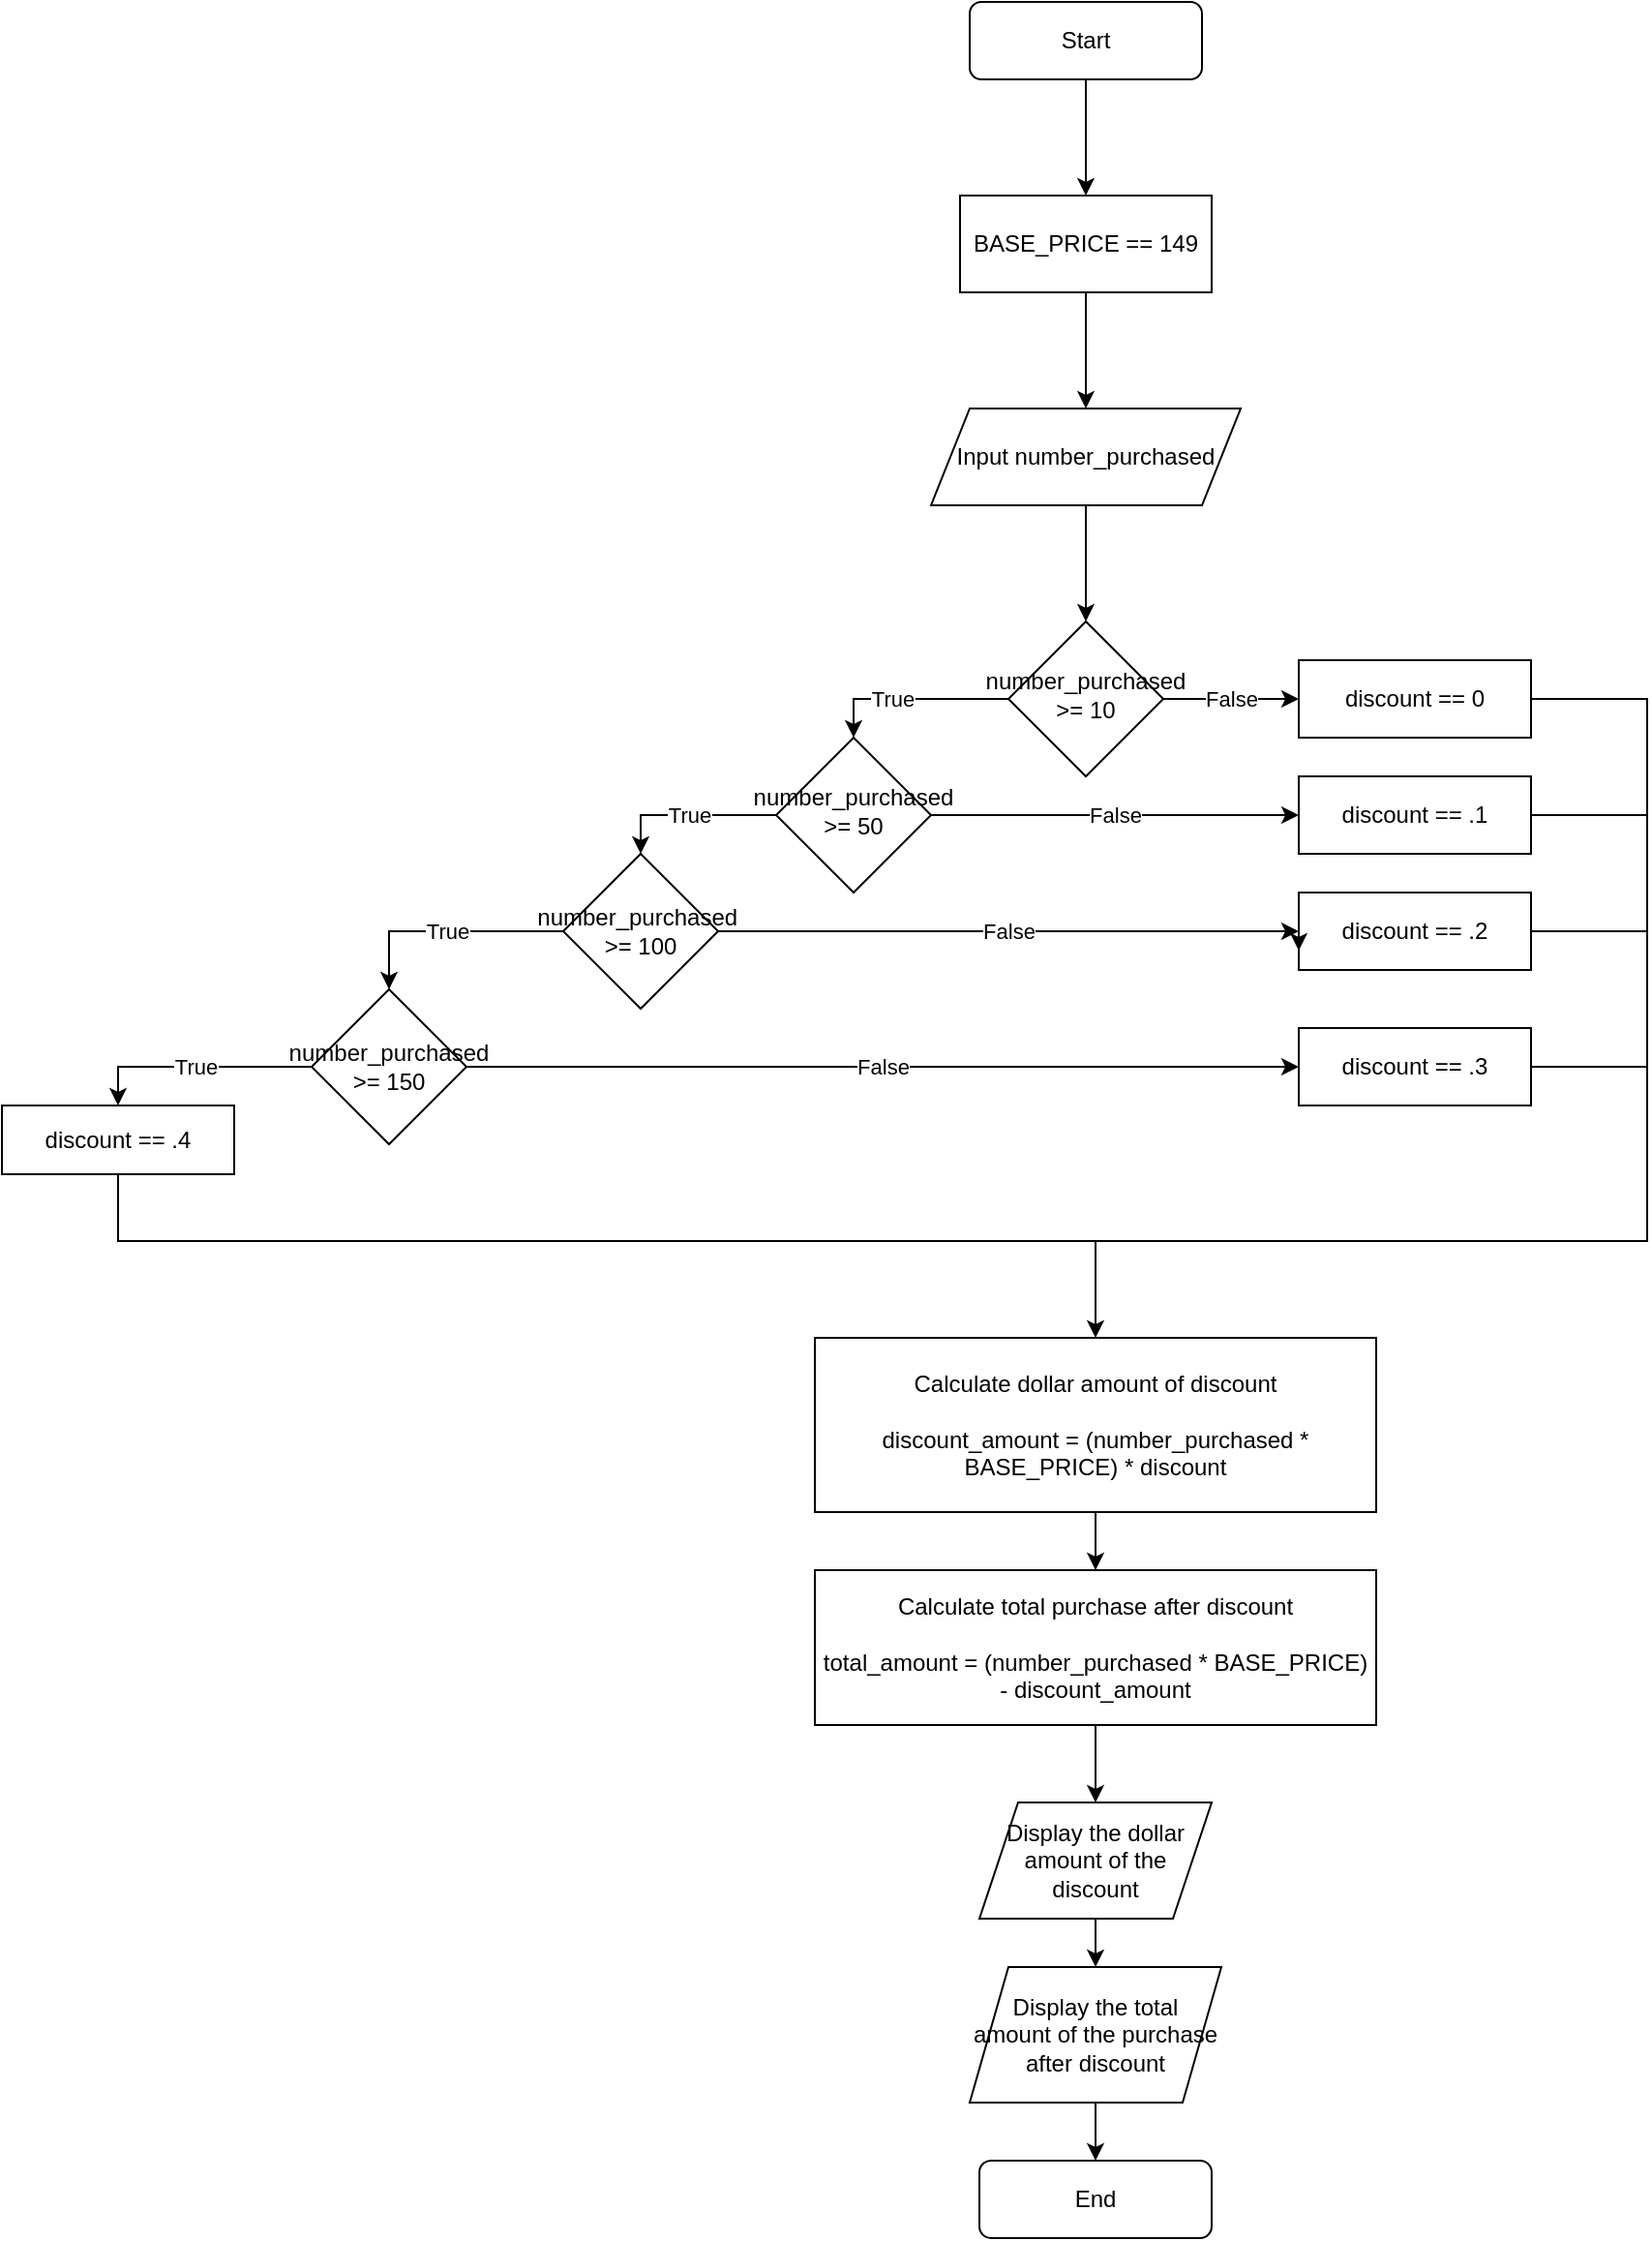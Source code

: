 <mxfile version="22.0.4" type="github">
  <diagram id="C5RBs43oDa-KdzZeNtuy" name="Page-1">
    <mxGraphModel dx="2092" dy="1109" grid="1" gridSize="10" guides="1" tooltips="1" connect="1" arrows="1" fold="1" page="1" pageScale="1" pageWidth="827" pageHeight="1169" math="0" shadow="0">
      <root>
        <mxCell id="WIyWlLk6GJQsqaUBKTNV-0" />
        <mxCell id="WIyWlLk6GJQsqaUBKTNV-1" parent="WIyWlLk6GJQsqaUBKTNV-0" />
        <mxCell id="Gu5U-ljITWQeZd8yUGla-80" value="" style="group" vertex="1" connectable="0" parent="WIyWlLk6GJQsqaUBKTNV-1">
          <mxGeometry x="-450" width="850" height="1155" as="geometry" />
        </mxCell>
        <mxCell id="WIyWlLk6GJQsqaUBKTNV-3" value="Input number_purchased" style="rounded=0;html=1;fontSize=12;glass=0;strokeWidth=1;shadow=0;verticalAlign=middle;whiteSpace=wrap;shape=parallelogram;perimeter=parallelogramPerimeter;fixedSize=1;" parent="Gu5U-ljITWQeZd8yUGla-80" vertex="1">
          <mxGeometry x="480" y="210" width="160" height="50" as="geometry" />
        </mxCell>
        <mxCell id="WIyWlLk6GJQsqaUBKTNV-6" value="number_purchased &amp;gt;= 10" style="rhombus;html=1;shadow=0;fontFamily=Helvetica;fontSize=12;align=center;strokeWidth=1;spacing=6;spacingTop=-4;verticalAlign=middle;whiteSpace=wrap;" parent="Gu5U-ljITWQeZd8yUGla-80" vertex="1">
          <mxGeometry x="520" y="320" width="80" height="80" as="geometry" />
        </mxCell>
        <mxCell id="Gu5U-ljITWQeZd8yUGla-71" style="edgeStyle=orthogonalEdgeStyle;rounded=0;orthogonalLoop=1;jettySize=auto;html=1;entryX=0.5;entryY=0;entryDx=0;entryDy=0;" edge="1" parent="Gu5U-ljITWQeZd8yUGla-80" source="WIyWlLk6GJQsqaUBKTNV-3" target="WIyWlLk6GJQsqaUBKTNV-6">
          <mxGeometry relative="1" as="geometry" />
        </mxCell>
        <mxCell id="WIyWlLk6GJQsqaUBKTNV-7" value="discount == 0" style="rounded=0;html=1;fontSize=12;glass=0;strokeWidth=1;shadow=0;verticalAlign=middle;whiteSpace=wrap;" parent="Gu5U-ljITWQeZd8yUGla-80" vertex="1">
          <mxGeometry x="670" y="340" width="120" height="40" as="geometry" />
        </mxCell>
        <mxCell id="Gu5U-ljITWQeZd8yUGla-14" value="False" style="edgeStyle=orthogonalEdgeStyle;rounded=0;orthogonalLoop=1;jettySize=auto;html=1;verticalAlign=middle;" edge="1" parent="Gu5U-ljITWQeZd8yUGla-80" source="WIyWlLk6GJQsqaUBKTNV-6" target="WIyWlLk6GJQsqaUBKTNV-7">
          <mxGeometry relative="1" as="geometry" />
        </mxCell>
        <mxCell id="WIyWlLk6GJQsqaUBKTNV-10" value="number_purchased &amp;gt;= 50" style="rhombus;html=1;shadow=0;fontFamily=Helvetica;fontSize=12;align=center;strokeWidth=1;spacing=6;spacingTop=-4;verticalAlign=middle;whiteSpace=wrap;" parent="Gu5U-ljITWQeZd8yUGla-80" vertex="1">
          <mxGeometry x="400" y="380" width="80" height="80" as="geometry" />
        </mxCell>
        <mxCell id="Gu5U-ljITWQeZd8yUGla-15" value="True" style="edgeStyle=orthogonalEdgeStyle;rounded=0;orthogonalLoop=1;jettySize=auto;html=1;verticalAlign=middle;entryX=0.5;entryY=0;entryDx=0;entryDy=0;" edge="1" parent="Gu5U-ljITWQeZd8yUGla-80" source="WIyWlLk6GJQsqaUBKTNV-6" target="WIyWlLk6GJQsqaUBKTNV-10">
          <mxGeometry x="0.2" relative="1" as="geometry">
            <Array as="points">
              <mxPoint x="440" y="360" />
            </Array>
            <mxPoint as="offset" />
          </mxGeometry>
        </mxCell>
        <mxCell id="WIyWlLk6GJQsqaUBKTNV-12" value="discount == .1" style="rounded=0;html=1;fontSize=12;glass=0;strokeWidth=1;shadow=0;verticalAlign=middle;whiteSpace=wrap;" parent="Gu5U-ljITWQeZd8yUGla-80" vertex="1">
          <mxGeometry x="670" y="400" width="120" height="40" as="geometry" />
        </mxCell>
        <mxCell id="Gu5U-ljITWQeZd8yUGla-13" value="False" style="edgeStyle=orthogonalEdgeStyle;rounded=0;orthogonalLoop=1;jettySize=auto;html=1;verticalAlign=middle;" edge="1" parent="Gu5U-ljITWQeZd8yUGla-80" source="WIyWlLk6GJQsqaUBKTNV-10" target="WIyWlLk6GJQsqaUBKTNV-12">
          <mxGeometry relative="1" as="geometry" />
        </mxCell>
        <mxCell id="Gu5U-ljITWQeZd8yUGla-38" value="False" style="edgeStyle=orthogonalEdgeStyle;rounded=0;orthogonalLoop=1;jettySize=auto;html=1;" edge="1" parent="Gu5U-ljITWQeZd8yUGla-80" source="Gu5U-ljITWQeZd8yUGla-0">
          <mxGeometry x="-0.002" relative="1" as="geometry">
            <mxPoint x="670" y="480" as="targetPoint" />
            <mxPoint as="offset" />
          </mxGeometry>
        </mxCell>
        <mxCell id="Gu5U-ljITWQeZd8yUGla-0" value="number_purchased&amp;nbsp; &amp;gt;= 100" style="rhombus;html=1;verticalAlign=middle;whiteSpace=wrap;" vertex="1" parent="Gu5U-ljITWQeZd8yUGla-80">
          <mxGeometry x="290" y="440" width="80" height="80" as="geometry" />
        </mxCell>
        <mxCell id="Gu5U-ljITWQeZd8yUGla-35" value="True" style="edgeStyle=orthogonalEdgeStyle;rounded=0;orthogonalLoop=1;jettySize=auto;html=1;entryX=0.5;entryY=0;entryDx=0;entryDy=0;" edge="1" parent="Gu5U-ljITWQeZd8yUGla-80" source="WIyWlLk6GJQsqaUBKTNV-10" target="Gu5U-ljITWQeZd8yUGla-0">
          <mxGeometry relative="1" as="geometry" />
        </mxCell>
        <mxCell id="Gu5U-ljITWQeZd8yUGla-1" value="number_purchased &amp;gt;= 150" style="rhombus;html=1;verticalAlign=middle;whiteSpace=wrap;" vertex="1" parent="Gu5U-ljITWQeZd8yUGla-80">
          <mxGeometry x="160" y="510" width="80" height="80" as="geometry" />
        </mxCell>
        <mxCell id="Gu5U-ljITWQeZd8yUGla-39" value="True" style="edgeStyle=orthogonalEdgeStyle;rounded=0;orthogonalLoop=1;jettySize=auto;html=1;entryX=0.5;entryY=0;entryDx=0;entryDy=0;" edge="1" parent="Gu5U-ljITWQeZd8yUGla-80" source="Gu5U-ljITWQeZd8yUGla-0" target="Gu5U-ljITWQeZd8yUGla-1">
          <mxGeometry relative="1" as="geometry" />
        </mxCell>
        <mxCell id="Gu5U-ljITWQeZd8yUGla-3" value="discount == .2" style="rounded=0;html=1;verticalAlign=middle;whiteSpace=wrap;" vertex="1" parent="Gu5U-ljITWQeZd8yUGla-80">
          <mxGeometry x="670" y="460" width="120" height="40" as="geometry" />
        </mxCell>
        <mxCell id="Gu5U-ljITWQeZd8yUGla-7" value="discount == .3" style="rounded=0;html=1;verticalAlign=middle;whiteSpace=wrap;" vertex="1" parent="Gu5U-ljITWQeZd8yUGla-80">
          <mxGeometry x="670" y="530" width="120" height="40" as="geometry" />
        </mxCell>
        <mxCell id="Gu5U-ljITWQeZd8yUGla-41" value="False" style="edgeStyle=orthogonalEdgeStyle;rounded=0;orthogonalLoop=1;jettySize=auto;html=1;entryX=0;entryY=0.5;entryDx=0;entryDy=0;" edge="1" parent="Gu5U-ljITWQeZd8yUGla-80" source="Gu5U-ljITWQeZd8yUGla-1" target="Gu5U-ljITWQeZd8yUGla-7">
          <mxGeometry relative="1" as="geometry" />
        </mxCell>
        <mxCell id="Gu5U-ljITWQeZd8yUGla-9" value="discount == .4" style="rounded=0;html=1;verticalAlign=middle;whiteSpace=wrap;" vertex="1" parent="Gu5U-ljITWQeZd8yUGla-80">
          <mxGeometry y="570" width="120" height="35.5" as="geometry" />
        </mxCell>
        <mxCell id="Gu5U-ljITWQeZd8yUGla-17" value="Display the dollar amount of the discount" style="rounded=0;html=1;verticalAlign=middle;whiteSpace=wrap;shape=parallelogram;perimeter=parallelogramPerimeter;fixedSize=1;" vertex="1" parent="Gu5U-ljITWQeZd8yUGla-80">
          <mxGeometry x="505" y="930" width="120" height="60" as="geometry" />
        </mxCell>
        <mxCell id="Gu5U-ljITWQeZd8yUGla-43" value="True" style="edgeStyle=orthogonalEdgeStyle;rounded=0;orthogonalLoop=1;jettySize=auto;html=1;entryX=0.5;entryY=0;entryDx=0;entryDy=0;" edge="1" parent="Gu5U-ljITWQeZd8yUGla-80" source="Gu5U-ljITWQeZd8yUGla-1" target="Gu5U-ljITWQeZd8yUGla-9">
          <mxGeometry relative="1" as="geometry" />
        </mxCell>
        <mxCell id="Gu5U-ljITWQeZd8yUGla-19" value="Display the total amount of the purchase after discount" style="rounded=0;html=1;verticalAlign=middle;whiteSpace=wrap;shape=parallelogram;perimeter=parallelogramPerimeter;fixedSize=1;" vertex="1" parent="Gu5U-ljITWQeZd8yUGla-80">
          <mxGeometry x="500" y="1015" width="130" height="70" as="geometry" />
        </mxCell>
        <mxCell id="Gu5U-ljITWQeZd8yUGla-20" value="" style="edgeStyle=orthogonalEdgeStyle;rounded=0;orthogonalLoop=1;jettySize=auto;html=1;verticalAlign=middle;" edge="1" parent="Gu5U-ljITWQeZd8yUGla-80" source="Gu5U-ljITWQeZd8yUGla-17" target="Gu5U-ljITWQeZd8yUGla-19">
          <mxGeometry relative="1" as="geometry" />
        </mxCell>
        <mxCell id="Gu5U-ljITWQeZd8yUGla-32" value="" style="edgeStyle=orthogonalEdgeStyle;rounded=0;orthogonalLoop=1;jettySize=auto;html=1;" edge="1" parent="Gu5U-ljITWQeZd8yUGla-80" source="Gu5U-ljITWQeZd8yUGla-72" target="WIyWlLk6GJQsqaUBKTNV-3">
          <mxGeometry relative="1" as="geometry" />
        </mxCell>
        <mxCell id="Gu5U-ljITWQeZd8yUGla-31" value="Start" style="rounded=1;whiteSpace=wrap;html=1;" vertex="1" parent="Gu5U-ljITWQeZd8yUGla-80">
          <mxGeometry x="500" width="120" height="40" as="geometry" />
        </mxCell>
        <mxCell id="Gu5U-ljITWQeZd8yUGla-34" style="edgeStyle=orthogonalEdgeStyle;rounded=0;orthogonalLoop=1;jettySize=auto;html=1;exitX=0;exitY=0.5;exitDx=0;exitDy=0;entryX=0;entryY=0.75;entryDx=0;entryDy=0;" edge="1" parent="Gu5U-ljITWQeZd8yUGla-80" source="Gu5U-ljITWQeZd8yUGla-3" target="Gu5U-ljITWQeZd8yUGla-3">
          <mxGeometry relative="1" as="geometry" />
        </mxCell>
        <mxCell id="Gu5U-ljITWQeZd8yUGla-53" value="" style="endArrow=none;html=1;rounded=0;entryX=0.5;entryY=1;entryDx=0;entryDy=0;" edge="1" parent="Gu5U-ljITWQeZd8yUGla-80" target="Gu5U-ljITWQeZd8yUGla-9">
          <mxGeometry width="50" height="50" relative="1" as="geometry">
            <mxPoint x="570" y="640" as="sourcePoint" />
            <mxPoint x="430" y="510" as="targetPoint" />
            <Array as="points">
              <mxPoint x="60" y="640" />
            </Array>
          </mxGeometry>
        </mxCell>
        <mxCell id="Gu5U-ljITWQeZd8yUGla-54" value="" style="endArrow=none;html=1;rounded=0;entryX=1;entryY=0.5;entryDx=0;entryDy=0;" edge="1" parent="Gu5U-ljITWQeZd8yUGla-80" target="WIyWlLk6GJQsqaUBKTNV-7">
          <mxGeometry width="50" height="50" relative="1" as="geometry">
            <mxPoint x="570" y="640" as="sourcePoint" />
            <mxPoint x="750" y="510" as="targetPoint" />
            <Array as="points">
              <mxPoint x="850" y="640" />
              <mxPoint x="850" y="360" />
            </Array>
          </mxGeometry>
        </mxCell>
        <mxCell id="Gu5U-ljITWQeZd8yUGla-56" value="" style="endArrow=none;html=1;rounded=0;entryX=1;entryY=0.5;entryDx=0;entryDy=0;" edge="1" parent="Gu5U-ljITWQeZd8yUGla-80" target="WIyWlLk6GJQsqaUBKTNV-12">
          <mxGeometry width="50" height="50" relative="1" as="geometry">
            <mxPoint x="850" y="420" as="sourcePoint" />
            <mxPoint x="620" y="510" as="targetPoint" />
          </mxGeometry>
        </mxCell>
        <mxCell id="Gu5U-ljITWQeZd8yUGla-57" value="" style="endArrow=none;html=1;rounded=0;entryX=1;entryY=0.5;entryDx=0;entryDy=0;" edge="1" parent="Gu5U-ljITWQeZd8yUGla-80" target="Gu5U-ljITWQeZd8yUGla-3">
          <mxGeometry width="50" height="50" relative="1" as="geometry">
            <mxPoint x="850" y="480" as="sourcePoint" />
            <mxPoint x="620" y="510" as="targetPoint" />
          </mxGeometry>
        </mxCell>
        <mxCell id="Gu5U-ljITWQeZd8yUGla-58" value="" style="endArrow=none;html=1;rounded=0;entryX=1;entryY=0.5;entryDx=0;entryDy=0;" edge="1" parent="Gu5U-ljITWQeZd8yUGla-80" target="Gu5U-ljITWQeZd8yUGla-7">
          <mxGeometry width="50" height="50" relative="1" as="geometry">
            <mxPoint x="850" y="550" as="sourcePoint" />
            <mxPoint x="620" y="510" as="targetPoint" />
          </mxGeometry>
        </mxCell>
        <mxCell id="Gu5U-ljITWQeZd8yUGla-59" value="End" style="whiteSpace=wrap;html=1;rounded=1;" vertex="1" parent="Gu5U-ljITWQeZd8yUGla-80">
          <mxGeometry x="505" y="1115" width="120" height="40" as="geometry" />
        </mxCell>
        <mxCell id="Gu5U-ljITWQeZd8yUGla-60" value="" style="edgeStyle=orthogonalEdgeStyle;rounded=0;orthogonalLoop=1;jettySize=auto;html=1;" edge="1" parent="Gu5U-ljITWQeZd8yUGla-80" source="Gu5U-ljITWQeZd8yUGla-19" target="Gu5U-ljITWQeZd8yUGla-59">
          <mxGeometry relative="1" as="geometry" />
        </mxCell>
        <mxCell id="Gu5U-ljITWQeZd8yUGla-70" value="Calculate dollar amount of discount&lt;br&gt;&lt;br&gt;discount_amount = (number_purchased * BASE_PRICE) * discount" style="rounded=0;whiteSpace=wrap;html=1;" vertex="1" parent="Gu5U-ljITWQeZd8yUGla-80">
          <mxGeometry x="420" y="690" width="290" height="90" as="geometry" />
        </mxCell>
        <mxCell id="Gu5U-ljITWQeZd8yUGla-73" value="" style="edgeStyle=orthogonalEdgeStyle;rounded=0;orthogonalLoop=1;jettySize=auto;html=1;" edge="1" parent="Gu5U-ljITWQeZd8yUGla-80" source="Gu5U-ljITWQeZd8yUGla-31" target="Gu5U-ljITWQeZd8yUGla-72">
          <mxGeometry relative="1" as="geometry">
            <mxPoint x="560" y="40" as="sourcePoint" />
            <mxPoint x="560" y="210" as="targetPoint" />
          </mxGeometry>
        </mxCell>
        <mxCell id="Gu5U-ljITWQeZd8yUGla-72" value="BASE_PRICE == 149" style="rounded=0;whiteSpace=wrap;html=1;" vertex="1" parent="Gu5U-ljITWQeZd8yUGla-80">
          <mxGeometry x="495" y="100" width="130" height="50" as="geometry" />
        </mxCell>
        <mxCell id="Gu5U-ljITWQeZd8yUGla-79" value="" style="edgeStyle=orthogonalEdgeStyle;rounded=0;orthogonalLoop=1;jettySize=auto;html=1;" edge="1" parent="Gu5U-ljITWQeZd8yUGla-80" source="Gu5U-ljITWQeZd8yUGla-74" target="Gu5U-ljITWQeZd8yUGla-17">
          <mxGeometry relative="1" as="geometry" />
        </mxCell>
        <mxCell id="Gu5U-ljITWQeZd8yUGla-74" value="Calculate total purchase after discount&lt;br&gt;&lt;br&gt;total_amount = (number_purchased * BASE_PRICE) - discount_amount" style="rounded=0;whiteSpace=wrap;html=1;" vertex="1" parent="Gu5U-ljITWQeZd8yUGla-80">
          <mxGeometry x="420" y="810" width="290" height="80" as="geometry" />
        </mxCell>
        <mxCell id="Gu5U-ljITWQeZd8yUGla-77" style="edgeStyle=orthogonalEdgeStyle;rounded=0;orthogonalLoop=1;jettySize=auto;html=1;exitX=0.5;exitY=1;exitDx=0;exitDy=0;entryX=0.5;entryY=0;entryDx=0;entryDy=0;" edge="1" parent="Gu5U-ljITWQeZd8yUGla-80" source="Gu5U-ljITWQeZd8yUGla-70" target="Gu5U-ljITWQeZd8yUGla-74">
          <mxGeometry relative="1" as="geometry" />
        </mxCell>
        <mxCell id="Gu5U-ljITWQeZd8yUGla-76" value="" style="endArrow=classic;html=1;rounded=0;entryX=0.5;entryY=0;entryDx=0;entryDy=0;" edge="1" parent="Gu5U-ljITWQeZd8yUGla-80" target="Gu5U-ljITWQeZd8yUGla-70">
          <mxGeometry width="50" height="50" relative="1" as="geometry">
            <mxPoint x="565" y="640" as="sourcePoint" />
            <mxPoint x="570" y="640" as="targetPoint" />
          </mxGeometry>
        </mxCell>
      </root>
    </mxGraphModel>
  </diagram>
</mxfile>
